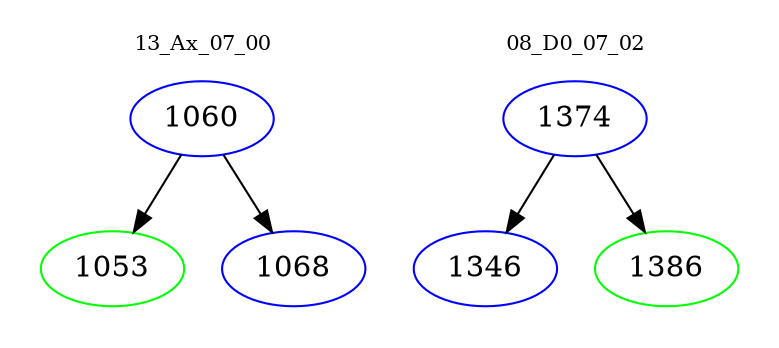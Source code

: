 digraph{
subgraph cluster_0 {
color = white
label = "13_Ax_07_00";
fontsize=10;
T0_1060 [label="1060", color="blue"]
T0_1060 -> T0_1053 [color="black"]
T0_1053 [label="1053", color="green"]
T0_1060 -> T0_1068 [color="black"]
T0_1068 [label="1068", color="blue"]
}
subgraph cluster_1 {
color = white
label = "08_D0_07_02";
fontsize=10;
T1_1374 [label="1374", color="blue"]
T1_1374 -> T1_1346 [color="black"]
T1_1346 [label="1346", color="blue"]
T1_1374 -> T1_1386 [color="black"]
T1_1386 [label="1386", color="green"]
}
}
